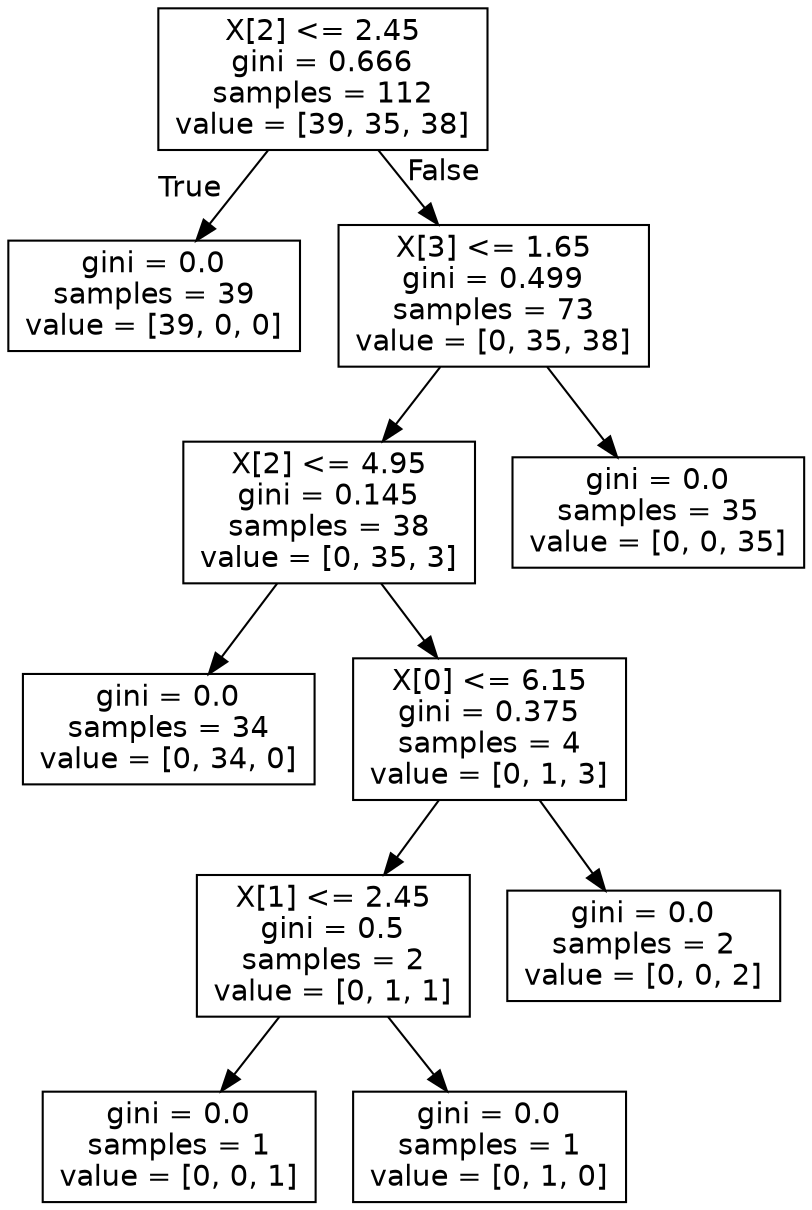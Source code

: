 digraph Tree {
node [shape=box, fontname="helvetica"] ;
edge [fontname="helvetica"] ;
0 [label="X[2] <= 2.45\ngini = 0.666\nsamples = 112\nvalue = [39, 35, 38]"] ;
1 [label="gini = 0.0\nsamples = 39\nvalue = [39, 0, 0]"] ;
0 -> 1 [labeldistance=2.5, labelangle=45, headlabel="True"] ;
2 [label="X[3] <= 1.65\ngini = 0.499\nsamples = 73\nvalue = [0, 35, 38]"] ;
0 -> 2 [labeldistance=2.5, labelangle=-45, headlabel="False"] ;
3 [label="X[2] <= 4.95\ngini = 0.145\nsamples = 38\nvalue = [0, 35, 3]"] ;
2 -> 3 ;
4 [label="gini = 0.0\nsamples = 34\nvalue = [0, 34, 0]"] ;
3 -> 4 ;
5 [label="X[0] <= 6.15\ngini = 0.375\nsamples = 4\nvalue = [0, 1, 3]"] ;
3 -> 5 ;
6 [label="X[1] <= 2.45\ngini = 0.5\nsamples = 2\nvalue = [0, 1, 1]"] ;
5 -> 6 ;
7 [label="gini = 0.0\nsamples = 1\nvalue = [0, 0, 1]"] ;
6 -> 7 ;
8 [label="gini = 0.0\nsamples = 1\nvalue = [0, 1, 0]"] ;
6 -> 8 ;
9 [label="gini = 0.0\nsamples = 2\nvalue = [0, 0, 2]"] ;
5 -> 9 ;
10 [label="gini = 0.0\nsamples = 35\nvalue = [0, 0, 35]"] ;
2 -> 10 ;
}